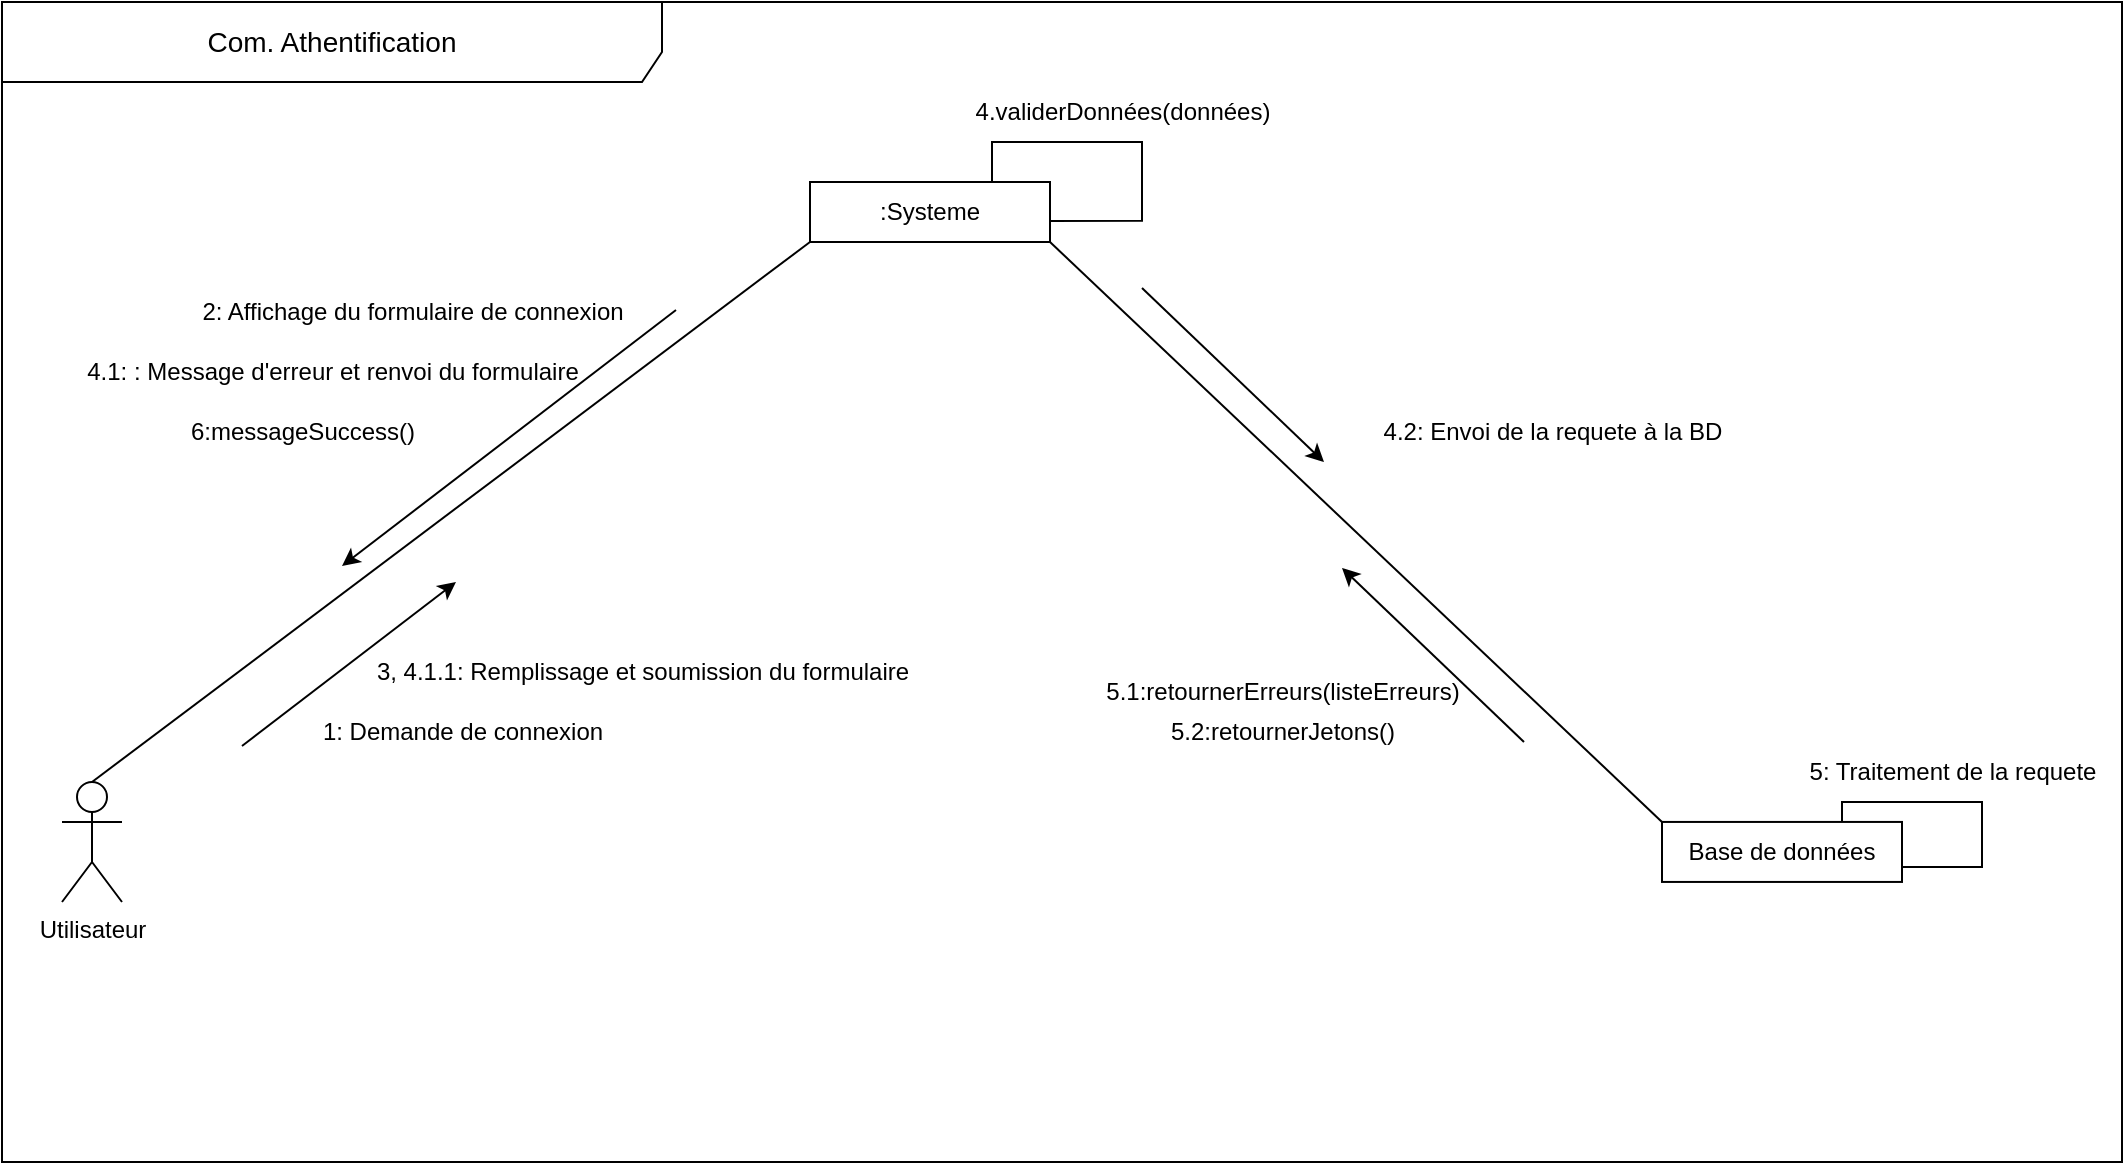 <mxfile version="21.6.9" type="github">
  <diagram name="Page-1" id="L4X5WL6Z1oIuPHtUy80s">
    <mxGraphModel dx="2514" dy="936" grid="1" gridSize="10" guides="1" tooltips="1" connect="1" arrows="1" fold="1" page="1" pageScale="1" pageWidth="827" pageHeight="1169" math="0" shadow="0">
      <root>
        <mxCell id="0" />
        <mxCell id="1" parent="0" />
        <mxCell id="-WuvEJEpbSpuTWGnb0q6-1" value="&lt;font style=&quot;font-size: 14px;&quot;&gt;Com. Athentification&lt;/font&gt;" style="shape=umlFrame;whiteSpace=wrap;html=1;pointerEvents=0;recursiveResize=0;container=1;collapsible=0;width=330;movable=1;resizable=1;rotatable=1;deletable=1;editable=1;locked=0;connectable=1;height=40;" vertex="1" parent="1">
          <mxGeometry x="-110" y="120" width="1060" height="580" as="geometry" />
        </mxCell>
        <mxCell id="-WuvEJEpbSpuTWGnb0q6-2" value="Utilisateur" style="shape=umlActor;verticalLabelPosition=bottom;verticalAlign=top;html=1;outlineConnect=0;" vertex="1" parent="1">
          <mxGeometry x="-80" y="510" width="30" height="60" as="geometry" />
        </mxCell>
        <mxCell id="-WuvEJEpbSpuTWGnb0q6-5" style="edgeStyle=orthogonalEdgeStyle;rounded=0;orthogonalLoop=1;jettySize=auto;html=1;exitX=0.75;exitY=0;exitDx=0;exitDy=0;entryX=1.003;entryY=0.648;entryDx=0;entryDy=0;entryPerimeter=0;endArrow=none;endFill=0;" edge="1" parent="1" target="-WuvEJEpbSpuTWGnb0q6-3">
          <mxGeometry relative="1" as="geometry">
            <mxPoint x="421" y="230" as="targetPoint" />
            <mxPoint x="385" y="210" as="sourcePoint" />
            <Array as="points">
              <mxPoint x="385" y="190" />
              <mxPoint x="460" y="190" />
              <mxPoint x="460" y="229" />
            </Array>
          </mxGeometry>
        </mxCell>
        <mxCell id="-WuvEJEpbSpuTWGnb0q6-6" style="rounded=0;orthogonalLoop=1;jettySize=auto;html=1;exitX=1;exitY=1;exitDx=0;exitDy=0;entryX=0;entryY=0;entryDx=0;entryDy=0;endArrow=none;endFill=0;" edge="1" parent="1" source="-WuvEJEpbSpuTWGnb0q6-3" target="-WuvEJEpbSpuTWGnb0q6-4">
          <mxGeometry relative="1" as="geometry" />
        </mxCell>
        <mxCell id="-WuvEJEpbSpuTWGnb0q6-8" style="rounded=0;orthogonalLoop=1;jettySize=auto;html=1;exitX=0;exitY=1;exitDx=0;exitDy=0;entryX=0.5;entryY=0;entryDx=0;entryDy=0;entryPerimeter=0;endArrow=none;endFill=0;" edge="1" parent="1" source="-WuvEJEpbSpuTWGnb0q6-3" target="-WuvEJEpbSpuTWGnb0q6-2">
          <mxGeometry relative="1" as="geometry" />
        </mxCell>
        <mxCell id="-WuvEJEpbSpuTWGnb0q6-3" value=":Systeme" style="rounded=0;whiteSpace=wrap;html=1;" vertex="1" parent="1">
          <mxGeometry x="294" y="210" width="120" height="30" as="geometry" />
        </mxCell>
        <mxCell id="-WuvEJEpbSpuTWGnb0q6-4" value="Base de  données" style="rounded=0;whiteSpace=wrap;html=1;" vertex="1" parent="1">
          <mxGeometry x="720" y="529.97" width="120" height="30" as="geometry" />
        </mxCell>
        <mxCell id="-WuvEJEpbSpuTWGnb0q6-7" style="edgeStyle=orthogonalEdgeStyle;rounded=0;orthogonalLoop=1;jettySize=auto;html=1;exitX=0.75;exitY=0;exitDx=0;exitDy=0;entryX=1;entryY=0.75;entryDx=0;entryDy=0;endArrow=none;endFill=0;" edge="1" parent="1" source="-WuvEJEpbSpuTWGnb0q6-4" target="-WuvEJEpbSpuTWGnb0q6-4">
          <mxGeometry relative="1" as="geometry">
            <Array as="points">
              <mxPoint x="810" y="519.97" />
              <mxPoint x="880" y="519.97" />
              <mxPoint x="880" y="551.97" />
            </Array>
          </mxGeometry>
        </mxCell>
        <mxCell id="-WuvEJEpbSpuTWGnb0q6-11" value="" style="endArrow=classic;startArrow=none;html=1;rounded=0;startFill=0;" edge="1" parent="1">
          <mxGeometry width="50" height="50" relative="1" as="geometry">
            <mxPoint x="10" y="492" as="sourcePoint" />
            <mxPoint x="117" y="410" as="targetPoint" />
          </mxGeometry>
        </mxCell>
        <mxCell id="-WuvEJEpbSpuTWGnb0q6-14" value="1: Demande de connexion&lt;br/&gt;" style="text;html=1;align=center;verticalAlign=middle;resizable=0;points=[];autosize=1;strokeColor=none;fillColor=none;" vertex="1" parent="1">
          <mxGeometry x="40" y="470" width="160" height="30" as="geometry" />
        </mxCell>
        <mxCell id="-WuvEJEpbSpuTWGnb0q6-15" value="4.validerDonnées(données)" style="text;html=1;align=center;verticalAlign=middle;resizable=0;points=[];autosize=1;strokeColor=none;fillColor=none;" vertex="1" parent="1">
          <mxGeometry x="365" y="160" width="170" height="30" as="geometry" />
        </mxCell>
        <mxCell id="-WuvEJEpbSpuTWGnb0q6-16" value="" style="endArrow=none;startArrow=classic;html=1;rounded=0;startFill=1;endFill=0;" edge="1" parent="1">
          <mxGeometry width="50" height="50" relative="1" as="geometry">
            <mxPoint x="60" y="402" as="sourcePoint" />
            <mxPoint x="227" y="274" as="targetPoint" />
          </mxGeometry>
        </mxCell>
        <mxCell id="-WuvEJEpbSpuTWGnb0q6-17" value="2: Affichage du formulaire de connexion" style="text;html=1;align=center;verticalAlign=middle;resizable=0;points=[];autosize=1;strokeColor=none;fillColor=none;" vertex="1" parent="1">
          <mxGeometry x="-20" y="260" width="230" height="30" as="geometry" />
        </mxCell>
        <mxCell id="-WuvEJEpbSpuTWGnb0q6-18" value="3, 4.1.1: Remplissage et soumission du formulaire" style="text;html=1;align=center;verticalAlign=middle;resizable=0;points=[];autosize=1;strokeColor=none;fillColor=none;" vertex="1" parent="1">
          <mxGeometry x="65" y="440" width="290" height="30" as="geometry" />
        </mxCell>
        <mxCell id="-WuvEJEpbSpuTWGnb0q6-19" value="5: Traitement de la requete&lt;br/&gt;" style="text;html=1;align=center;verticalAlign=middle;resizable=0;points=[];autosize=1;strokeColor=none;fillColor=none;" vertex="1" parent="1">
          <mxGeometry x="780" y="490" width="170" height="30" as="geometry" />
        </mxCell>
        <mxCell id="-WuvEJEpbSpuTWGnb0q6-20" value="4.2: Envoi de la requete à la BD" style="text;html=1;align=center;verticalAlign=middle;resizable=0;points=[];autosize=1;strokeColor=none;fillColor=none;" vertex="1" parent="1">
          <mxGeometry x="570" y="320" width="190" height="30" as="geometry" />
        </mxCell>
        <mxCell id="-WuvEJEpbSpuTWGnb0q6-21" value="5.1:retournerErreurs(listeErreurs)" style="text;html=1;align=center;verticalAlign=middle;resizable=0;points=[];autosize=1;strokeColor=none;fillColor=none;" vertex="1" parent="1">
          <mxGeometry x="430" y="450" width="200" height="30" as="geometry" />
        </mxCell>
        <mxCell id="-WuvEJEpbSpuTWGnb0q6-22" value="" style="endArrow=none;startArrow=classic;html=1;rounded=0;startFill=1;endFill=0;" edge="1" parent="1">
          <mxGeometry width="50" height="50" relative="1" as="geometry">
            <mxPoint x="551" y="350" as="sourcePoint" />
            <mxPoint x="460" y="263" as="targetPoint" />
          </mxGeometry>
        </mxCell>
        <mxCell id="-WuvEJEpbSpuTWGnb0q6-23" value="" style="endArrow=classic;startArrow=none;html=1;rounded=0;startFill=0;endFill=1;" edge="1" parent="1">
          <mxGeometry width="50" height="50" relative="1" as="geometry">
            <mxPoint x="651" y="490" as="sourcePoint" />
            <mxPoint x="560" y="403" as="targetPoint" />
          </mxGeometry>
        </mxCell>
        <mxCell id="-WuvEJEpbSpuTWGnb0q6-24" value="4.1: : Message d&#39;erreur et renvoi du formulaire" style="text;html=1;align=center;verticalAlign=middle;resizable=0;points=[];autosize=1;strokeColor=none;fillColor=none;" vertex="1" parent="1">
          <mxGeometry x="-80" y="290" width="270" height="30" as="geometry" />
        </mxCell>
        <mxCell id="-WuvEJEpbSpuTWGnb0q6-25" value="5.2:retournerJetons()" style="text;html=1;align=center;verticalAlign=middle;resizable=0;points=[];autosize=1;strokeColor=none;fillColor=none;" vertex="1" parent="1">
          <mxGeometry x="460" y="470" width="140" height="30" as="geometry" />
        </mxCell>
        <mxCell id="-WuvEJEpbSpuTWGnb0q6-26" value="6:messageSuccess()" style="text;html=1;align=center;verticalAlign=middle;resizable=0;points=[];autosize=1;strokeColor=none;fillColor=none;" vertex="1" parent="1">
          <mxGeometry x="-30" y="320" width="140" height="30" as="geometry" />
        </mxCell>
      </root>
    </mxGraphModel>
  </diagram>
</mxfile>
